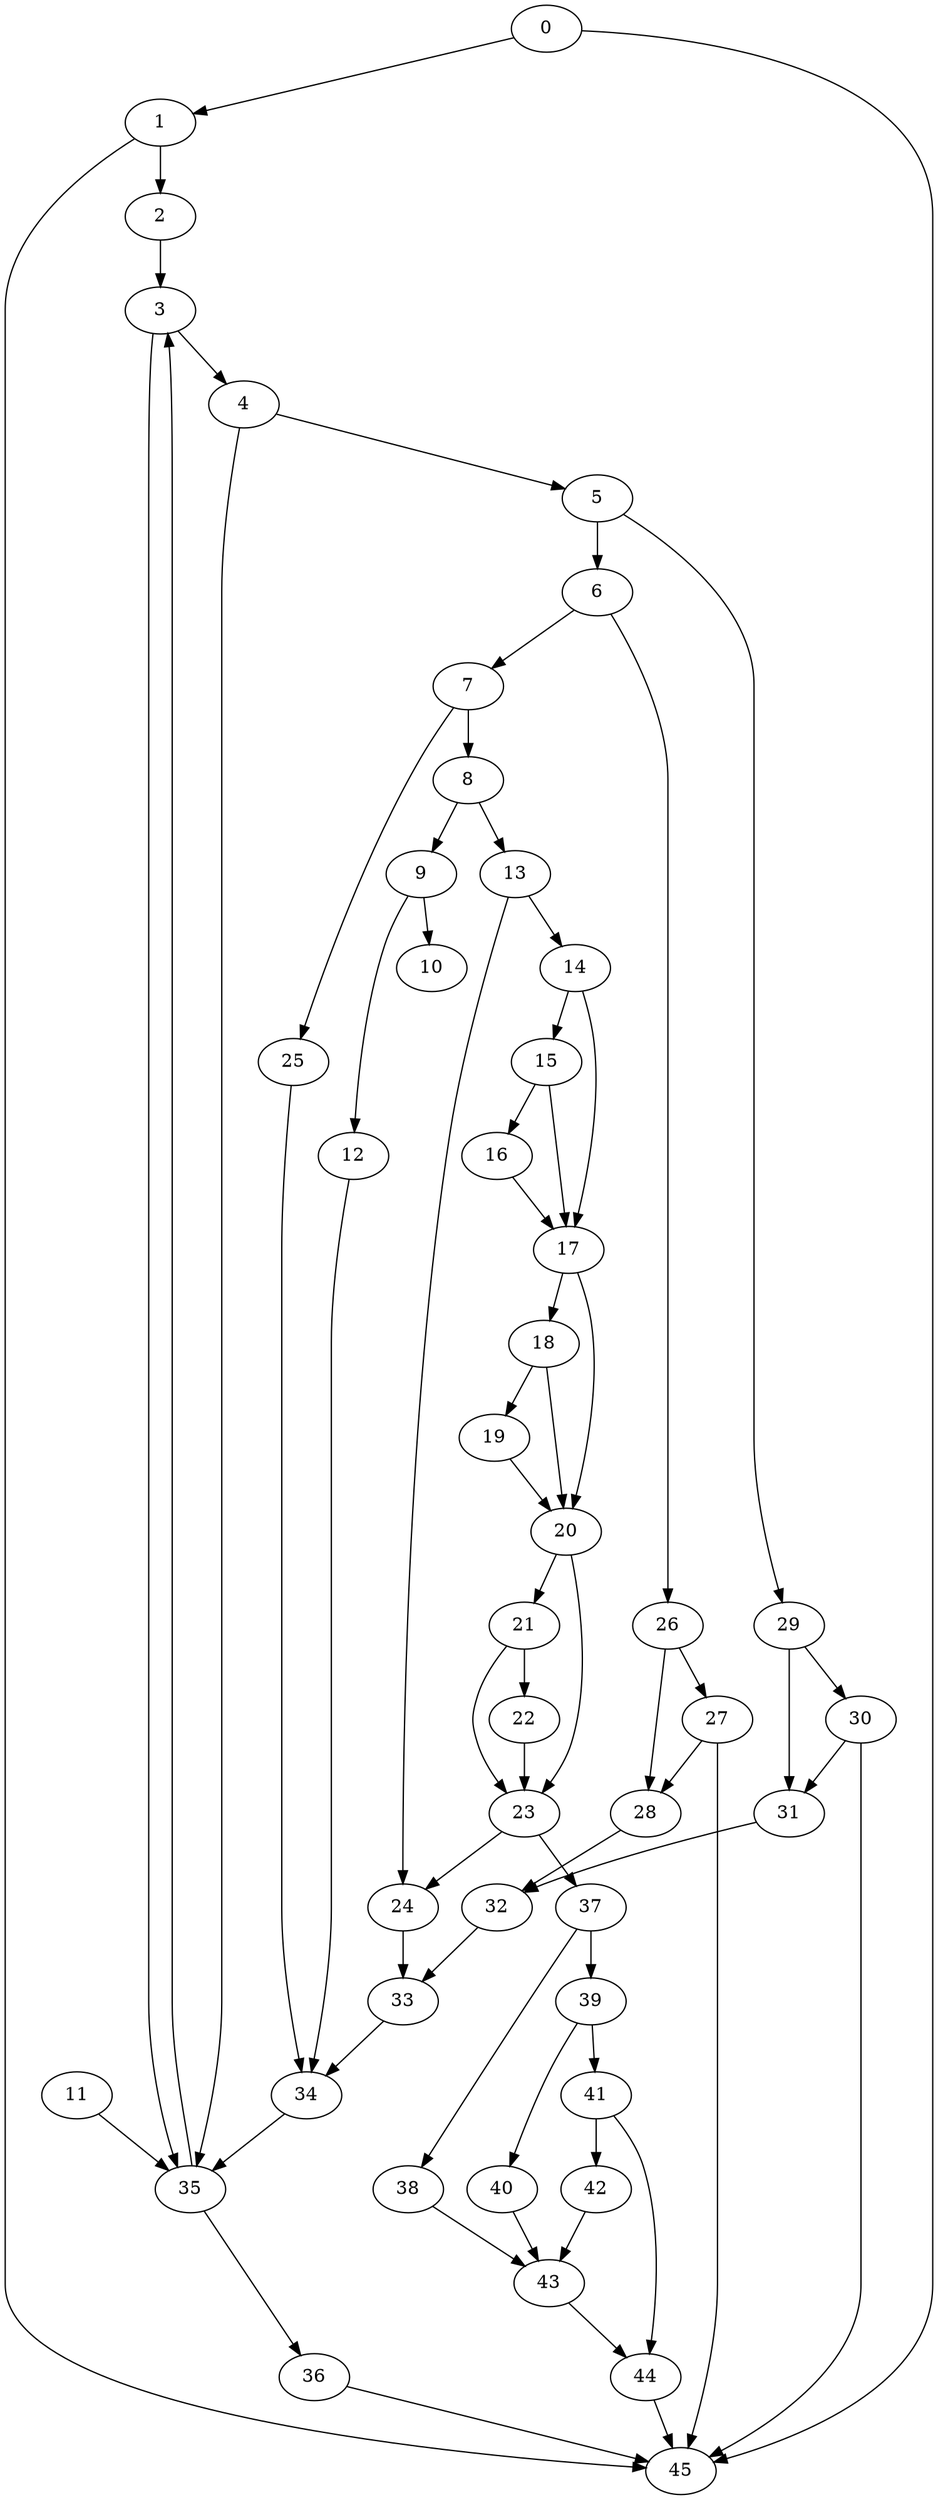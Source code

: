 digraph {
	0
	1
	2
	3
	4
	5
	6
	7
	8
	9
	10
	11
	12
	13
	14
	15
	16
	17
	18
	19
	20
	21
	22
	23
	24
	25
	26
	27
	28
	29
	30
	31
	32
	33
	34
	35
	36
	37
	38
	39
	40
	41
	42
	43
	44
	45
	9 -> 12
	8 -> 13
	5 -> 29
	24 -> 33
	32 -> 33
	17 -> 18
	26 -> 28
	27 -> 28
	39 -> 41
	3 -> 4
	8 -> 9
	15 -> 16
	6 -> 26
	3 -> 35
	4 -> 35
	11 -> 35
	34 -> 35
	37 -> 38
	20 -> 23
	21 -> 23
	22 -> 23
	26 -> 27
	0 -> 1
	2 -> 3
	35 -> 3
	4 -> 5
	15 -> 17
	16 -> 17
	14 -> 17
	19 -> 20
	17 -> 20
	18 -> 20
	21 -> 22
	30 -> 31
	29 -> 31
	41 -> 42
	28 -> 32
	31 -> 32
	12 -> 34
	25 -> 34
	33 -> 34
	5 -> 6
	13 -> 14
	18 -> 19
	20 -> 21
	7 -> 25
	14 -> 15
	29 -> 30
	23 -> 37
	39 -> 40
	30 -> 45
	36 -> 45
	44 -> 45
	0 -> 45
	1 -> 45
	27 -> 45
	1 -> 2
	35 -> 36
	37 -> 39
	41 -> 44
	43 -> 44
	6 -> 7
	7 -> 8
	9 -> 10
	13 -> 24
	23 -> 24
	38 -> 43
	40 -> 43
	42 -> 43
}

